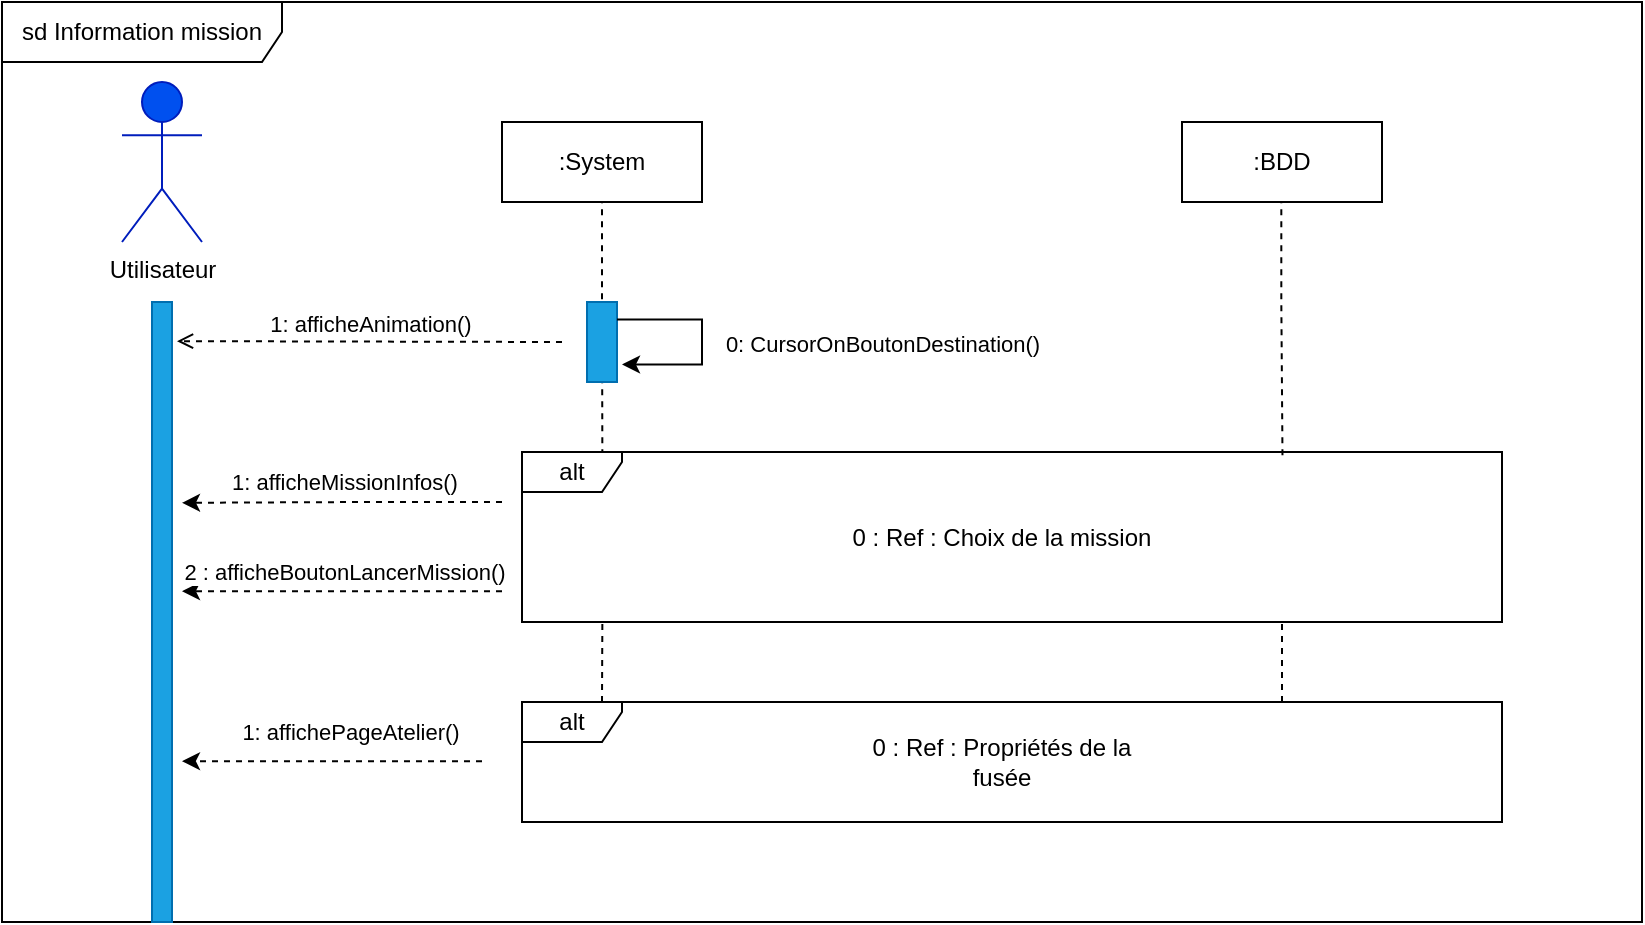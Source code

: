 <mxfile version="20.6.0" type="device"><diagram id="vlmesjNqkOxf7OD6vIUG" name="Page-1"><mxGraphModel dx="790" dy="784" grid="1" gridSize="10" guides="1" tooltips="1" connect="1" arrows="1" fold="1" page="1" pageScale="1" pageWidth="827" pageHeight="1169" math="0" shadow="0"><root><mxCell id="0"/><mxCell id="1" parent="0"/><mxCell id="A8i6C5ef9se-inbCdJMB-13" value="sd Information mission" style="shape=umlFrame;whiteSpace=wrap;html=1;fontColor=#000000;width=140;height=30;movable=1;resizable=1;rotatable=1;deletable=1;editable=1;connectable=1;" parent="1" vertex="1"><mxGeometry y="10" width="820" height="460" as="geometry"/></mxCell><mxCell id="A8i6C5ef9se-inbCdJMB-18" value="" style="shape=rect;dashed=0;shadow=0;html=1;whiteSpace=wrap;direction=south;horizontal=0;fontColor=#ffffff;fillColor=#1ba1e2;strokeColor=#006EAF;" parent="1" vertex="1"><mxGeometry x="75" y="160" width="10" height="310" as="geometry"/></mxCell><mxCell id="A8i6C5ef9se-inbCdJMB-25" value="" style="endArrow=none;dashed=1;html=1;rounded=0;fontColor=#000000;entryX=0.5;entryY=1;entryDx=0;entryDy=0;movable=1;resizable=1;rotatable=1;deletable=1;editable=1;connectable=1;exitX=0.082;exitY=0.019;exitDx=0;exitDy=0;exitPerimeter=0;" parent="1" source="3kkkeVHeFk5M1_VzugKE-1" target="A8i6C5ef9se-inbCdJMB-19" edge="1"><mxGeometry width="50" height="50" relative="1" as="geometry"><mxPoint x="300" y="270" as="sourcePoint"/><mxPoint x="440" y="260" as="targetPoint"/><Array as="points"><mxPoint x="300" y="160"/></Array></mxGeometry></mxCell><mxCell id="A8i6C5ef9se-inbCdJMB-43" value="" style="endArrow=none;dashed=1;html=1;rounded=0;fontColor=#000000;entryX=0.5;entryY=1;entryDx=0;entryDy=0;movable=1;resizable=1;rotatable=1;deletable=1;editable=1;connectable=1;exitX=0.776;exitY=0.019;exitDx=0;exitDy=0;exitPerimeter=0;" parent="1" source="3kkkeVHeFk5M1_VzugKE-1" edge="1"><mxGeometry width="50" height="50" relative="1" as="geometry"><mxPoint x="640" y="260" as="sourcePoint"/><mxPoint x="639.66" y="110" as="targetPoint"/><Array as="points"><mxPoint x="639.66" y="160"/></Array></mxGeometry></mxCell><mxCell id="A8i6C5ef9se-inbCdJMB-5" value="&lt;font color=&quot;#000000&quot;&gt;Utilisateur&lt;/font&gt;" style="shape=umlActor;verticalLabelPosition=bottom;verticalAlign=top;html=1;outlineConnect=0;fillColor=#0050ef;strokeColor=#001DBC;fontColor=#ffffff;" parent="1" vertex="1"><mxGeometry x="60" y="50" width="40" height="80" as="geometry"/></mxCell><mxCell id="A8i6C5ef9se-inbCdJMB-19" value=":System" style="whiteSpace=wrap;html=1;align=center;fontColor=#000000;" parent="1" vertex="1"><mxGeometry x="250" y="70" width="100" height="40" as="geometry"/></mxCell><mxCell id="A8i6C5ef9se-inbCdJMB-20" value=":BDD" style="whiteSpace=wrap;html=1;align=center;fontColor=#000000;" parent="1" vertex="1"><mxGeometry x="590" y="70" width="100" height="40" as="geometry"/></mxCell><mxCell id="A8i6C5ef9se-inbCdJMB-22" value="" style="shape=rect;dashed=0;shadow=0;html=1;whiteSpace=wrap;direction=south;horizontal=0;fontColor=#ffffff;fillColor=#1ba1e2;strokeColor=#006EAF;" parent="1" vertex="1"><mxGeometry x="292.5" y="160" width="15" height="40" as="geometry"/></mxCell><mxCell id="A8i6C5ef9se-inbCdJMB-61" value="" style="endArrow=classic;html=1;rounded=0;fontColor=#000000;dashed=1;" parent="1" edge="1"><mxGeometry width="50" height="50" relative="1" as="geometry"><mxPoint x="250" y="304.58" as="sourcePoint"/><mxPoint x="90" y="304.58" as="targetPoint"/><Array as="points"><mxPoint x="248" y="304.58"/></Array></mxGeometry></mxCell><mxCell id="A8i6C5ef9se-inbCdJMB-62" value="2 : afficheBoutonLancerMission()" style="edgeLabel;html=1;align=center;verticalAlign=middle;resizable=0;points=[];fontColor=#000000;" parent="A8i6C5ef9se-inbCdJMB-61" vertex="1" connectable="0"><mxGeometry x="-0.229" relative="1" as="geometry"><mxPoint x="-18" y="-10" as="offset"/></mxGeometry></mxCell><mxCell id="A8i6C5ef9se-inbCdJMB-91" value="1: afficheAnimation()" style="edgeStyle=none;html=1;endArrow=open;dashed=1;verticalAlign=bottom;rounded=0;fontFamily=Helvetica;fontSize=11;fontColor=#000000;" parent="1" edge="1"><mxGeometry width="160" relative="1" as="geometry"><mxPoint x="280" y="180" as="sourcePoint"/><mxPoint x="87.5" y="179.58" as="targetPoint"/></mxGeometry></mxCell><mxCell id="3kkkeVHeFk5M1_VzugKE-1" value="alt" style="shape=umlFrame;whiteSpace=wrap;html=1;fontColor=#000000;width=50;height=20;movable=1;resizable=1;rotatable=1;deletable=1;editable=1;connectable=1;" parent="1" vertex="1"><mxGeometry x="260" y="235" width="490" height="85" as="geometry"/></mxCell><mxCell id="3kkkeVHeFk5M1_VzugKE-3" value="alt" style="shape=umlFrame;whiteSpace=wrap;html=1;fontColor=#000000;width=50;height=20;movable=1;resizable=1;rotatable=1;deletable=1;editable=1;connectable=1;" parent="1" vertex="1"><mxGeometry x="260" y="360" width="490" height="60" as="geometry"/></mxCell><mxCell id="H_UkjRreAUEPhM-PLVBE-1" value="0 : Ref : Choix de la mission" style="text;html=1;strokeColor=none;fillColor=none;align=center;verticalAlign=middle;whiteSpace=wrap;rounded=0;" parent="1" vertex="1"><mxGeometry x="400" y="262.5" width="200" height="30" as="geometry"/></mxCell><mxCell id="H_UkjRreAUEPhM-PLVBE-3" value="0 : Ref : Propriétés de la fusée" style="text;html=1;strokeColor=none;fillColor=none;align=center;verticalAlign=middle;whiteSpace=wrap;rounded=0;" parent="1" vertex="1"><mxGeometry x="425" y="375" width="150" height="30" as="geometry"/></mxCell><mxCell id="H_UkjRreAUEPhM-PLVBE-4" value="" style="endArrow=classic;html=1;rounded=0;fontColor=#000000;dashed=1;" parent="1" edge="1"><mxGeometry width="50" height="50" relative="1" as="geometry"><mxPoint x="250" y="260" as="sourcePoint"/><mxPoint x="90" y="260.41" as="targetPoint"/><Array as="points"><mxPoint x="210" y="260"/><mxPoint x="180" y="260"/></Array></mxGeometry></mxCell><mxCell id="H_UkjRreAUEPhM-PLVBE-5" value="1: afficheMissionInfos()" style="edgeLabel;html=1;align=center;verticalAlign=middle;resizable=0;points=[];fontColor=#000000;" parent="H_UkjRreAUEPhM-PLVBE-4" vertex="1" connectable="0"><mxGeometry x="-0.229" relative="1" as="geometry"><mxPoint x="-18" y="-10" as="offset"/></mxGeometry></mxCell><mxCell id="H_UkjRreAUEPhM-PLVBE-6" value="" style="endArrow=classic;html=1;rounded=0;fontColor=#000000;dashed=1;" parent="1" edge="1"><mxGeometry width="50" height="50" relative="1" as="geometry"><mxPoint x="240" y="389.58" as="sourcePoint"/><mxPoint x="90" y="389.58" as="targetPoint"/></mxGeometry></mxCell><mxCell id="H_UkjRreAUEPhM-PLVBE-7" value="1: affichePageAtelier()" style="edgeLabel;html=1;align=center;verticalAlign=middle;resizable=0;points=[];fontColor=#000000;" parent="H_UkjRreAUEPhM-PLVBE-6" vertex="1" connectable="0"><mxGeometry x="-0.229" relative="1" as="geometry"><mxPoint x="-8" y="-15" as="offset"/></mxGeometry></mxCell><mxCell id="H_UkjRreAUEPhM-PLVBE-11" value="" style="edgeStyle=elbowEdgeStyle;elbow=horizontal;endArrow=classic;html=1;rounded=0;fontFamily=Helvetica;fontSize=12;fontColor=#000000;exitX=0.25;exitY=0;exitDx=0;exitDy=0;" parent="1" edge="1"><mxGeometry width="50" height="50" relative="1" as="geometry"><mxPoint x="307.5" y="168.75" as="sourcePoint"/><mxPoint x="310" y="191.25" as="targetPoint"/><Array as="points"><mxPoint x="350" y="184.25"/></Array></mxGeometry></mxCell><mxCell id="H_UkjRreAUEPhM-PLVBE-12" value="0: CursorOnBoutonDestination()" style="edgeLabel;html=1;align=center;verticalAlign=middle;resizable=0;points=[];fontSize=11;fontFamily=Helvetica;fontColor=#000000;" parent="H_UkjRreAUEPhM-PLVBE-11" vertex="1" connectable="0"><mxGeometry x="-0.138" relative="1" as="geometry"><mxPoint x="90" y="9" as="offset"/></mxGeometry></mxCell><mxCell id="H_UkjRreAUEPhM-PLVBE-13" value="" style="endArrow=none;dashed=1;html=1;strokeWidth=1;rounded=0;entryX=0.082;entryY=0.997;entryDx=0;entryDy=0;entryPerimeter=0;" parent="1" target="3kkkeVHeFk5M1_VzugKE-1" edge="1"><mxGeometry width="50" height="50" relative="1" as="geometry"><mxPoint x="300" y="360" as="sourcePoint"/><mxPoint x="300" y="300" as="targetPoint"/></mxGeometry></mxCell><mxCell id="H_UkjRreAUEPhM-PLVBE-22" value="" style="endArrow=none;dashed=1;html=1;strokeWidth=1;rounded=0;" parent="1" edge="1"><mxGeometry width="50" height="50" relative="1" as="geometry"><mxPoint x="640" y="360" as="sourcePoint"/><mxPoint x="640" y="320" as="targetPoint"/></mxGeometry></mxCell></root></mxGraphModel></diagram></mxfile>